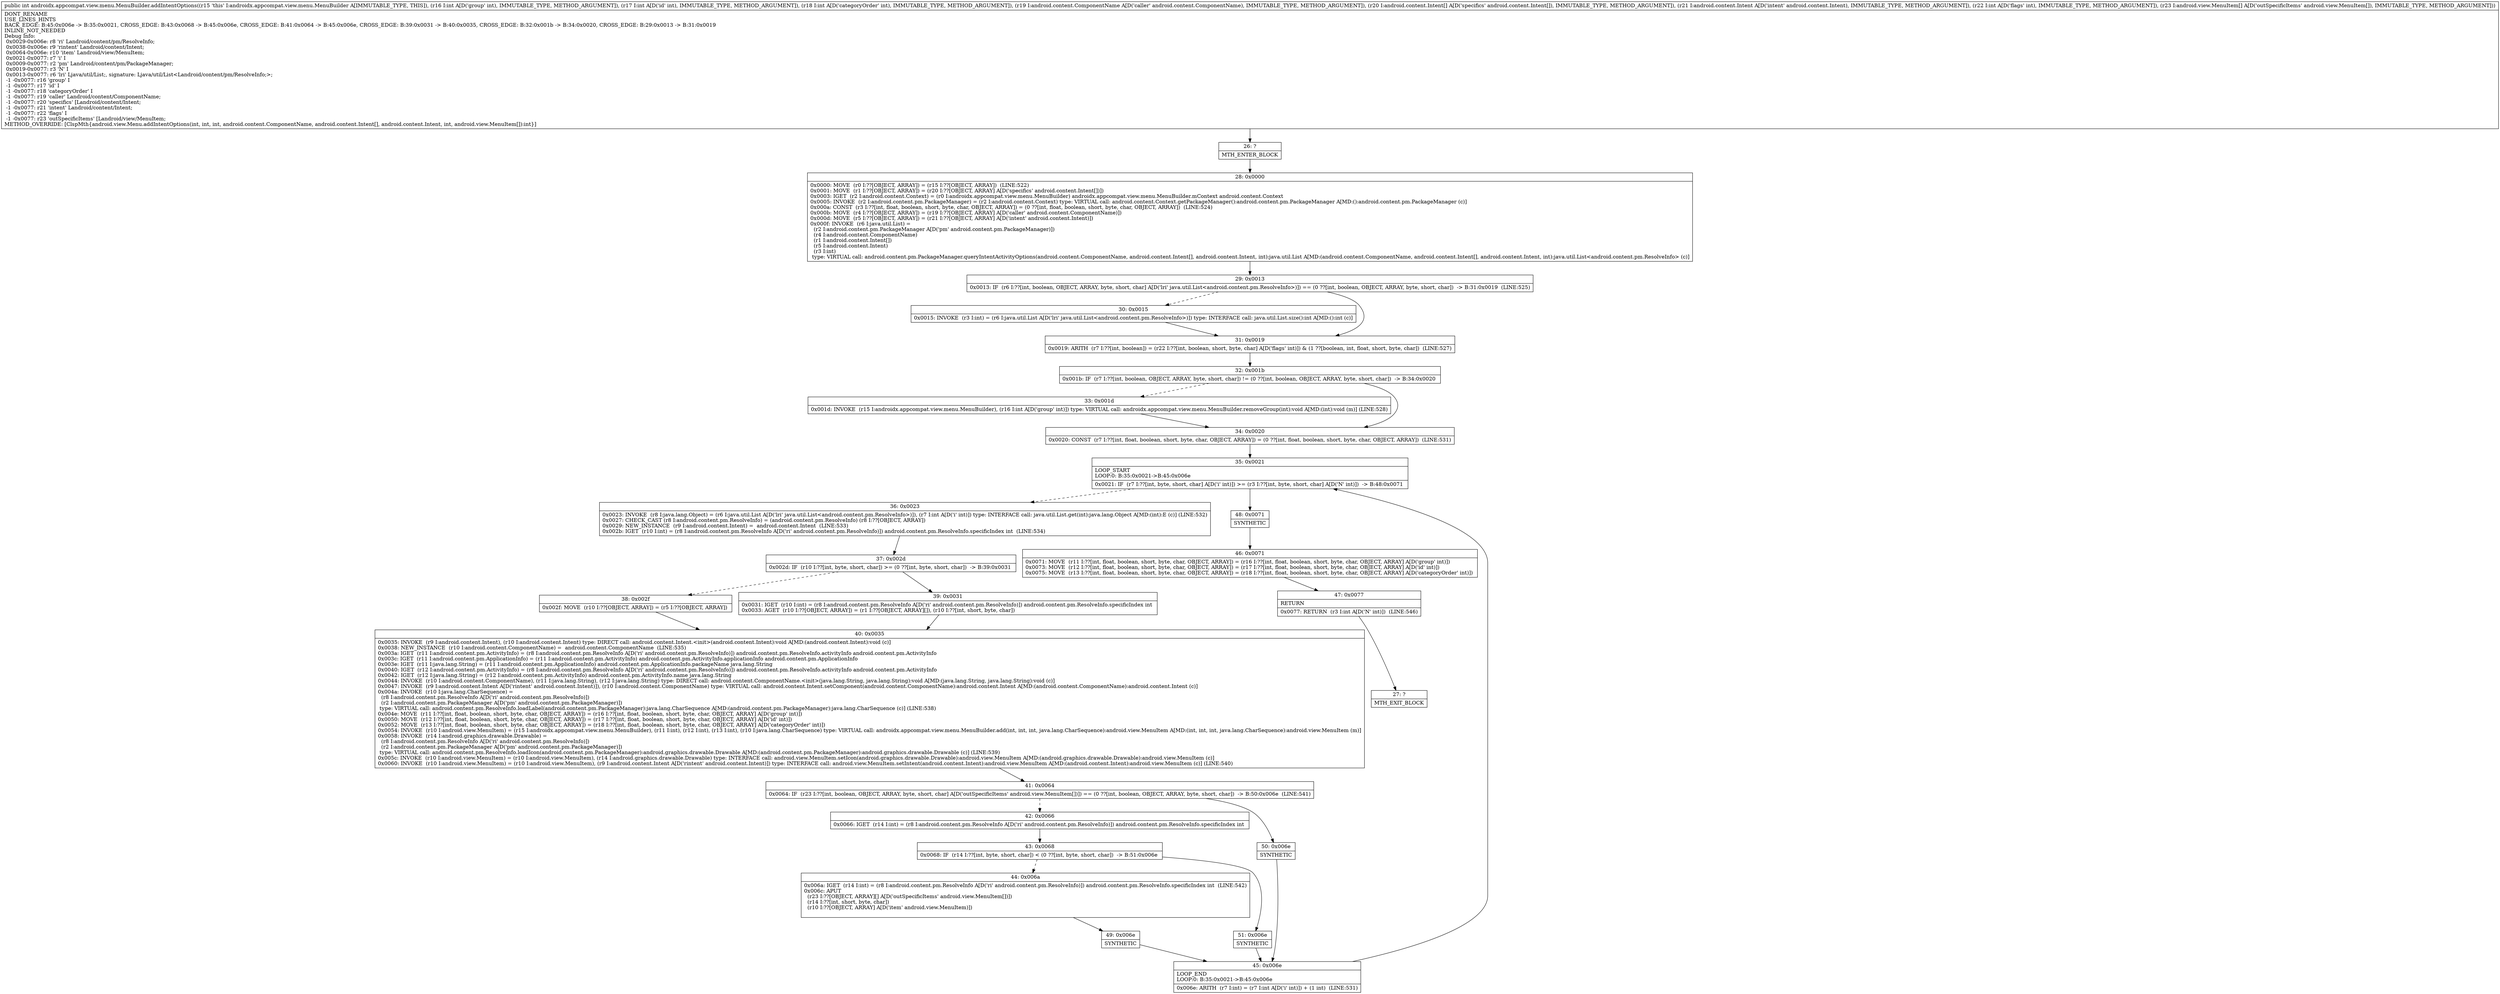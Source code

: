 digraph "CFG forandroidx.appcompat.view.menu.MenuBuilder.addIntentOptions(IIILandroid\/content\/ComponentName;[Landroid\/content\/Intent;Landroid\/content\/Intent;I[Landroid\/view\/MenuItem;)I" {
Node_26 [shape=record,label="{26\:\ ?|MTH_ENTER_BLOCK\l}"];
Node_28 [shape=record,label="{28\:\ 0x0000|0x0000: MOVE  (r0 I:??[OBJECT, ARRAY]) = (r15 I:??[OBJECT, ARRAY])  (LINE:522)\l0x0001: MOVE  (r1 I:??[OBJECT, ARRAY]) = (r20 I:??[OBJECT, ARRAY] A[D('specifics' android.content.Intent[])]) \l0x0003: IGET  (r2 I:android.content.Context) = (r0 I:androidx.appcompat.view.menu.MenuBuilder) androidx.appcompat.view.menu.MenuBuilder.mContext android.content.Context \l0x0005: INVOKE  (r2 I:android.content.pm.PackageManager) = (r2 I:android.content.Context) type: VIRTUAL call: android.content.Context.getPackageManager():android.content.pm.PackageManager A[MD:():android.content.pm.PackageManager (c)]\l0x000a: CONST  (r3 I:??[int, float, boolean, short, byte, char, OBJECT, ARRAY]) = (0 ??[int, float, boolean, short, byte, char, OBJECT, ARRAY])  (LINE:524)\l0x000b: MOVE  (r4 I:??[OBJECT, ARRAY]) = (r19 I:??[OBJECT, ARRAY] A[D('caller' android.content.ComponentName)]) \l0x000d: MOVE  (r5 I:??[OBJECT, ARRAY]) = (r21 I:??[OBJECT, ARRAY] A[D('intent' android.content.Intent)]) \l0x000f: INVOKE  (r6 I:java.util.List) = \l  (r2 I:android.content.pm.PackageManager A[D('pm' android.content.pm.PackageManager)])\l  (r4 I:android.content.ComponentName)\l  (r1 I:android.content.Intent[])\l  (r5 I:android.content.Intent)\l  (r3 I:int)\l type: VIRTUAL call: android.content.pm.PackageManager.queryIntentActivityOptions(android.content.ComponentName, android.content.Intent[], android.content.Intent, int):java.util.List A[MD:(android.content.ComponentName, android.content.Intent[], android.content.Intent, int):java.util.List\<android.content.pm.ResolveInfo\> (c)]\l}"];
Node_29 [shape=record,label="{29\:\ 0x0013|0x0013: IF  (r6 I:??[int, boolean, OBJECT, ARRAY, byte, short, char] A[D('lri' java.util.List\<android.content.pm.ResolveInfo\>)]) == (0 ??[int, boolean, OBJECT, ARRAY, byte, short, char])  \-\> B:31:0x0019  (LINE:525)\l}"];
Node_30 [shape=record,label="{30\:\ 0x0015|0x0015: INVOKE  (r3 I:int) = (r6 I:java.util.List A[D('lri' java.util.List\<android.content.pm.ResolveInfo\>)]) type: INTERFACE call: java.util.List.size():int A[MD:():int (c)]\l}"];
Node_31 [shape=record,label="{31\:\ 0x0019|0x0019: ARITH  (r7 I:??[int, boolean]) = (r22 I:??[int, boolean, short, byte, char] A[D('flags' int)]) & (1 ??[boolean, int, float, short, byte, char])  (LINE:527)\l}"];
Node_32 [shape=record,label="{32\:\ 0x001b|0x001b: IF  (r7 I:??[int, boolean, OBJECT, ARRAY, byte, short, char]) != (0 ??[int, boolean, OBJECT, ARRAY, byte, short, char])  \-\> B:34:0x0020 \l}"];
Node_33 [shape=record,label="{33\:\ 0x001d|0x001d: INVOKE  (r15 I:androidx.appcompat.view.menu.MenuBuilder), (r16 I:int A[D('group' int)]) type: VIRTUAL call: androidx.appcompat.view.menu.MenuBuilder.removeGroup(int):void A[MD:(int):void (m)] (LINE:528)\l}"];
Node_34 [shape=record,label="{34\:\ 0x0020|0x0020: CONST  (r7 I:??[int, float, boolean, short, byte, char, OBJECT, ARRAY]) = (0 ??[int, float, boolean, short, byte, char, OBJECT, ARRAY])  (LINE:531)\l}"];
Node_35 [shape=record,label="{35\:\ 0x0021|LOOP_START\lLOOP:0: B:35:0x0021\-\>B:45:0x006e\l|0x0021: IF  (r7 I:??[int, byte, short, char] A[D('i' int)]) \>= (r3 I:??[int, byte, short, char] A[D('N' int)])  \-\> B:48:0x0071 \l}"];
Node_36 [shape=record,label="{36\:\ 0x0023|0x0023: INVOKE  (r8 I:java.lang.Object) = (r6 I:java.util.List A[D('lri' java.util.List\<android.content.pm.ResolveInfo\>)]), (r7 I:int A[D('i' int)]) type: INTERFACE call: java.util.List.get(int):java.lang.Object A[MD:(int):E (c)] (LINE:532)\l0x0027: CHECK_CAST (r8 I:android.content.pm.ResolveInfo) = (android.content.pm.ResolveInfo) (r8 I:??[OBJECT, ARRAY]) \l0x0029: NEW_INSTANCE  (r9 I:android.content.Intent) =  android.content.Intent  (LINE:533)\l0x002b: IGET  (r10 I:int) = (r8 I:android.content.pm.ResolveInfo A[D('ri' android.content.pm.ResolveInfo)]) android.content.pm.ResolveInfo.specificIndex int  (LINE:534)\l}"];
Node_37 [shape=record,label="{37\:\ 0x002d|0x002d: IF  (r10 I:??[int, byte, short, char]) \>= (0 ??[int, byte, short, char])  \-\> B:39:0x0031 \l}"];
Node_38 [shape=record,label="{38\:\ 0x002f|0x002f: MOVE  (r10 I:??[OBJECT, ARRAY]) = (r5 I:??[OBJECT, ARRAY]) \l}"];
Node_40 [shape=record,label="{40\:\ 0x0035|0x0035: INVOKE  (r9 I:android.content.Intent), (r10 I:android.content.Intent) type: DIRECT call: android.content.Intent.\<init\>(android.content.Intent):void A[MD:(android.content.Intent):void (c)]\l0x0038: NEW_INSTANCE  (r10 I:android.content.ComponentName) =  android.content.ComponentName  (LINE:535)\l0x003a: IGET  (r11 I:android.content.pm.ActivityInfo) = (r8 I:android.content.pm.ResolveInfo A[D('ri' android.content.pm.ResolveInfo)]) android.content.pm.ResolveInfo.activityInfo android.content.pm.ActivityInfo \l0x003c: IGET  (r11 I:android.content.pm.ApplicationInfo) = (r11 I:android.content.pm.ActivityInfo) android.content.pm.ActivityInfo.applicationInfo android.content.pm.ApplicationInfo \l0x003e: IGET  (r11 I:java.lang.String) = (r11 I:android.content.pm.ApplicationInfo) android.content.pm.ApplicationInfo.packageName java.lang.String \l0x0040: IGET  (r12 I:android.content.pm.ActivityInfo) = (r8 I:android.content.pm.ResolveInfo A[D('ri' android.content.pm.ResolveInfo)]) android.content.pm.ResolveInfo.activityInfo android.content.pm.ActivityInfo \l0x0042: IGET  (r12 I:java.lang.String) = (r12 I:android.content.pm.ActivityInfo) android.content.pm.ActivityInfo.name java.lang.String \l0x0044: INVOKE  (r10 I:android.content.ComponentName), (r11 I:java.lang.String), (r12 I:java.lang.String) type: DIRECT call: android.content.ComponentName.\<init\>(java.lang.String, java.lang.String):void A[MD:(java.lang.String, java.lang.String):void (c)]\l0x0047: INVOKE  (r9 I:android.content.Intent A[D('rintent' android.content.Intent)]), (r10 I:android.content.ComponentName) type: VIRTUAL call: android.content.Intent.setComponent(android.content.ComponentName):android.content.Intent A[MD:(android.content.ComponentName):android.content.Intent (c)]\l0x004a: INVOKE  (r10 I:java.lang.CharSequence) = \l  (r8 I:android.content.pm.ResolveInfo A[D('ri' android.content.pm.ResolveInfo)])\l  (r2 I:android.content.pm.PackageManager A[D('pm' android.content.pm.PackageManager)])\l type: VIRTUAL call: android.content.pm.ResolveInfo.loadLabel(android.content.pm.PackageManager):java.lang.CharSequence A[MD:(android.content.pm.PackageManager):java.lang.CharSequence (c)] (LINE:538)\l0x004e: MOVE  (r11 I:??[int, float, boolean, short, byte, char, OBJECT, ARRAY]) = (r16 I:??[int, float, boolean, short, byte, char, OBJECT, ARRAY] A[D('group' int)]) \l0x0050: MOVE  (r12 I:??[int, float, boolean, short, byte, char, OBJECT, ARRAY]) = (r17 I:??[int, float, boolean, short, byte, char, OBJECT, ARRAY] A[D('id' int)]) \l0x0052: MOVE  (r13 I:??[int, float, boolean, short, byte, char, OBJECT, ARRAY]) = (r18 I:??[int, float, boolean, short, byte, char, OBJECT, ARRAY] A[D('categoryOrder' int)]) \l0x0054: INVOKE  (r10 I:android.view.MenuItem) = (r15 I:androidx.appcompat.view.menu.MenuBuilder), (r11 I:int), (r12 I:int), (r13 I:int), (r10 I:java.lang.CharSequence) type: VIRTUAL call: androidx.appcompat.view.menu.MenuBuilder.add(int, int, int, java.lang.CharSequence):android.view.MenuItem A[MD:(int, int, int, java.lang.CharSequence):android.view.MenuItem (m)]\l0x0058: INVOKE  (r14 I:android.graphics.drawable.Drawable) = \l  (r8 I:android.content.pm.ResolveInfo A[D('ri' android.content.pm.ResolveInfo)])\l  (r2 I:android.content.pm.PackageManager A[D('pm' android.content.pm.PackageManager)])\l type: VIRTUAL call: android.content.pm.ResolveInfo.loadIcon(android.content.pm.PackageManager):android.graphics.drawable.Drawable A[MD:(android.content.pm.PackageManager):android.graphics.drawable.Drawable (c)] (LINE:539)\l0x005c: INVOKE  (r10 I:android.view.MenuItem) = (r10 I:android.view.MenuItem), (r14 I:android.graphics.drawable.Drawable) type: INTERFACE call: android.view.MenuItem.setIcon(android.graphics.drawable.Drawable):android.view.MenuItem A[MD:(android.graphics.drawable.Drawable):android.view.MenuItem (c)]\l0x0060: INVOKE  (r10 I:android.view.MenuItem) = (r10 I:android.view.MenuItem), (r9 I:android.content.Intent A[D('rintent' android.content.Intent)]) type: INTERFACE call: android.view.MenuItem.setIntent(android.content.Intent):android.view.MenuItem A[MD:(android.content.Intent):android.view.MenuItem (c)] (LINE:540)\l}"];
Node_41 [shape=record,label="{41\:\ 0x0064|0x0064: IF  (r23 I:??[int, boolean, OBJECT, ARRAY, byte, short, char] A[D('outSpecificItems' android.view.MenuItem[])]) == (0 ??[int, boolean, OBJECT, ARRAY, byte, short, char])  \-\> B:50:0x006e  (LINE:541)\l}"];
Node_42 [shape=record,label="{42\:\ 0x0066|0x0066: IGET  (r14 I:int) = (r8 I:android.content.pm.ResolveInfo A[D('ri' android.content.pm.ResolveInfo)]) android.content.pm.ResolveInfo.specificIndex int \l}"];
Node_43 [shape=record,label="{43\:\ 0x0068|0x0068: IF  (r14 I:??[int, byte, short, char]) \< (0 ??[int, byte, short, char])  \-\> B:51:0x006e \l}"];
Node_44 [shape=record,label="{44\:\ 0x006a|0x006a: IGET  (r14 I:int) = (r8 I:android.content.pm.ResolveInfo A[D('ri' android.content.pm.ResolveInfo)]) android.content.pm.ResolveInfo.specificIndex int  (LINE:542)\l0x006c: APUT  \l  (r23 I:??[OBJECT, ARRAY][] A[D('outSpecificItems' android.view.MenuItem[])])\l  (r14 I:??[int, short, byte, char])\l  (r10 I:??[OBJECT, ARRAY] A[D('item' android.view.MenuItem)])\l \l}"];
Node_49 [shape=record,label="{49\:\ 0x006e|SYNTHETIC\l}"];
Node_45 [shape=record,label="{45\:\ 0x006e|LOOP_END\lLOOP:0: B:35:0x0021\-\>B:45:0x006e\l|0x006e: ARITH  (r7 I:int) = (r7 I:int A[D('i' int)]) + (1 int)  (LINE:531)\l}"];
Node_51 [shape=record,label="{51\:\ 0x006e|SYNTHETIC\l}"];
Node_50 [shape=record,label="{50\:\ 0x006e|SYNTHETIC\l}"];
Node_39 [shape=record,label="{39\:\ 0x0031|0x0031: IGET  (r10 I:int) = (r8 I:android.content.pm.ResolveInfo A[D('ri' android.content.pm.ResolveInfo)]) android.content.pm.ResolveInfo.specificIndex int \l0x0033: AGET  (r10 I:??[OBJECT, ARRAY]) = (r1 I:??[OBJECT, ARRAY][]), (r10 I:??[int, short, byte, char]) \l}"];
Node_48 [shape=record,label="{48\:\ 0x0071|SYNTHETIC\l}"];
Node_46 [shape=record,label="{46\:\ 0x0071|0x0071: MOVE  (r11 I:??[int, float, boolean, short, byte, char, OBJECT, ARRAY]) = (r16 I:??[int, float, boolean, short, byte, char, OBJECT, ARRAY] A[D('group' int)]) \l0x0073: MOVE  (r12 I:??[int, float, boolean, short, byte, char, OBJECT, ARRAY]) = (r17 I:??[int, float, boolean, short, byte, char, OBJECT, ARRAY] A[D('id' int)]) \l0x0075: MOVE  (r13 I:??[int, float, boolean, short, byte, char, OBJECT, ARRAY]) = (r18 I:??[int, float, boolean, short, byte, char, OBJECT, ARRAY] A[D('categoryOrder' int)]) \l}"];
Node_47 [shape=record,label="{47\:\ 0x0077|RETURN\l|0x0077: RETURN  (r3 I:int A[D('N' int)])  (LINE:546)\l}"];
Node_27 [shape=record,label="{27\:\ ?|MTH_EXIT_BLOCK\l}"];
MethodNode[shape=record,label="{public int androidx.appcompat.view.menu.MenuBuilder.addIntentOptions((r15 'this' I:androidx.appcompat.view.menu.MenuBuilder A[IMMUTABLE_TYPE, THIS]), (r16 I:int A[D('group' int), IMMUTABLE_TYPE, METHOD_ARGUMENT]), (r17 I:int A[D('id' int), IMMUTABLE_TYPE, METHOD_ARGUMENT]), (r18 I:int A[D('categoryOrder' int), IMMUTABLE_TYPE, METHOD_ARGUMENT]), (r19 I:android.content.ComponentName A[D('caller' android.content.ComponentName), IMMUTABLE_TYPE, METHOD_ARGUMENT]), (r20 I:android.content.Intent[] A[D('specifics' android.content.Intent[]), IMMUTABLE_TYPE, METHOD_ARGUMENT]), (r21 I:android.content.Intent A[D('intent' android.content.Intent), IMMUTABLE_TYPE, METHOD_ARGUMENT]), (r22 I:int A[D('flags' int), IMMUTABLE_TYPE, METHOD_ARGUMENT]), (r23 I:android.view.MenuItem[] A[D('outSpecificItems' android.view.MenuItem[]), IMMUTABLE_TYPE, METHOD_ARGUMENT]))  | DONT_RENAME\lUSE_LINES_HINTS\lBACK_EDGE: B:45:0x006e \-\> B:35:0x0021, CROSS_EDGE: B:43:0x0068 \-\> B:45:0x006e, CROSS_EDGE: B:41:0x0064 \-\> B:45:0x006e, CROSS_EDGE: B:39:0x0031 \-\> B:40:0x0035, CROSS_EDGE: B:32:0x001b \-\> B:34:0x0020, CROSS_EDGE: B:29:0x0013 \-\> B:31:0x0019\lINLINE_NOT_NEEDED\lDebug Info:\l  0x0029\-0x006e: r8 'ri' Landroid\/content\/pm\/ResolveInfo;\l  0x0038\-0x006e: r9 'rintent' Landroid\/content\/Intent;\l  0x0064\-0x006e: r10 'item' Landroid\/view\/MenuItem;\l  0x0021\-0x0077: r7 'i' I\l  0x0009\-0x0077: r2 'pm' Landroid\/content\/pm\/PackageManager;\l  0x0019\-0x0077: r3 'N' I\l  0x0013\-0x0077: r6 'lri' Ljava\/util\/List;, signature: Ljava\/util\/List\<Landroid\/content\/pm\/ResolveInfo;\>;\l  \-1 \-0x0077: r16 'group' I\l  \-1 \-0x0077: r17 'id' I\l  \-1 \-0x0077: r18 'categoryOrder' I\l  \-1 \-0x0077: r19 'caller' Landroid\/content\/ComponentName;\l  \-1 \-0x0077: r20 'specifics' [Landroid\/content\/Intent;\l  \-1 \-0x0077: r21 'intent' Landroid\/content\/Intent;\l  \-1 \-0x0077: r22 'flags' I\l  \-1 \-0x0077: r23 'outSpecificItems' [Landroid\/view\/MenuItem;\lMETHOD_OVERRIDE: [ClspMth\{android.view.Menu.addIntentOptions(int, int, int, android.content.ComponentName, android.content.Intent[], android.content.Intent, int, android.view.MenuItem[]):int\}]\l}"];
MethodNode -> Node_26;Node_26 -> Node_28;
Node_28 -> Node_29;
Node_29 -> Node_30[style=dashed];
Node_29 -> Node_31;
Node_30 -> Node_31;
Node_31 -> Node_32;
Node_32 -> Node_33[style=dashed];
Node_32 -> Node_34;
Node_33 -> Node_34;
Node_34 -> Node_35;
Node_35 -> Node_36[style=dashed];
Node_35 -> Node_48;
Node_36 -> Node_37;
Node_37 -> Node_38[style=dashed];
Node_37 -> Node_39;
Node_38 -> Node_40;
Node_40 -> Node_41;
Node_41 -> Node_42[style=dashed];
Node_41 -> Node_50;
Node_42 -> Node_43;
Node_43 -> Node_44[style=dashed];
Node_43 -> Node_51;
Node_44 -> Node_49;
Node_49 -> Node_45;
Node_45 -> Node_35;
Node_51 -> Node_45;
Node_50 -> Node_45;
Node_39 -> Node_40;
Node_48 -> Node_46;
Node_46 -> Node_47;
Node_47 -> Node_27;
}

